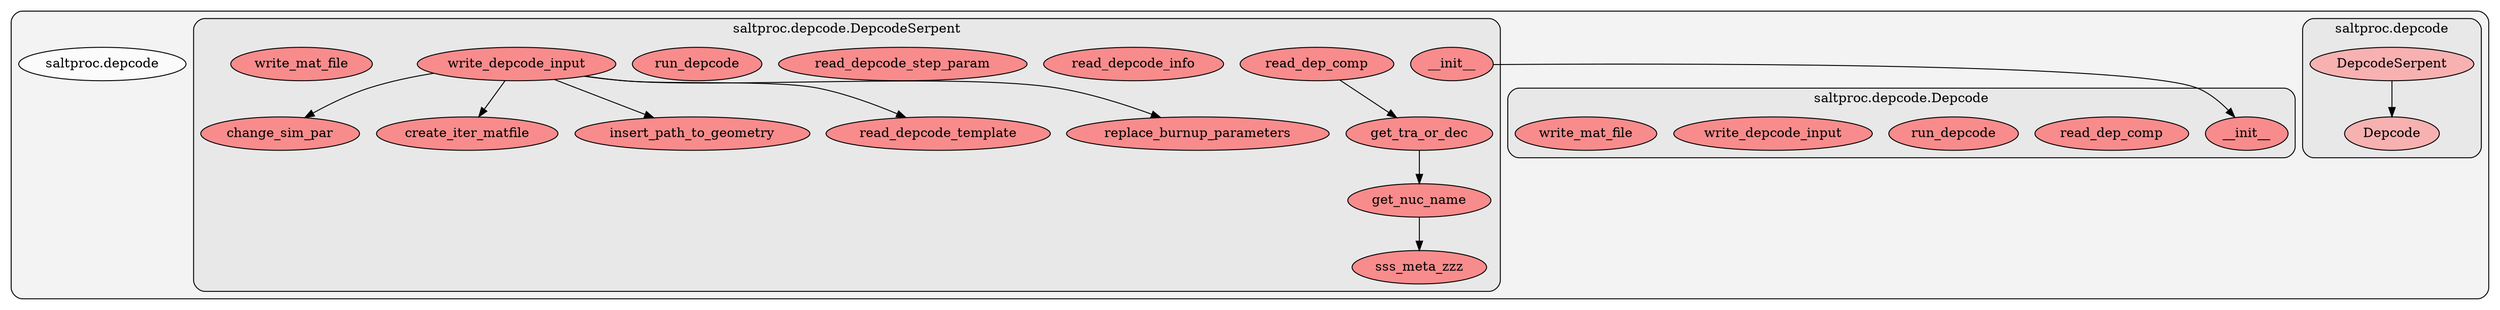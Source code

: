 digraph G {
    graph [rankdir=TB, clusterrank="local"];
    subgraph cluster_G {

        graph [style="filled,rounded", fillcolor="#80808018", label=""];
        saltproc__depcode [label="saltproc.depcode", style="filled", fillcolor="#ffffffb2", fontcolor="#000000", group="0"];
        subgraph cluster_saltproc__depcode {

            graph [style="filled,rounded", fillcolor="#80808018", label="saltproc.depcode"];
            saltproc__depcode__Depcode [label="Depcode", style="filled", fillcolor="#ff9999b2", fontcolor="#000000", group="0"];
            saltproc__depcode__DepcodeSerpent [label="DepcodeSerpent", style="filled", fillcolor="#ff9999b2", fontcolor="#000000", group="0"];
        }
        subgraph cluster_saltproc__depcode__Depcode {

            graph [style="filled,rounded", fillcolor="#80808018", label="saltproc.depcode.Depcode"];
            saltproc__depcode__Depcode____init__ [label="__init__", style="filled", fillcolor="#ff6565b2", fontcolor="#000000", group="0"];
            saltproc__depcode__Depcode__read_dep_comp [label="read_dep_comp", style="filled", fillcolor="#ff6565b2", fontcolor="#000000", group="0"];
            saltproc__depcode__Depcode__run_depcode [label="run_depcode", style="filled", fillcolor="#ff6565b2", fontcolor="#000000", group="0"];
            saltproc__depcode__Depcode__write_depcode_input [label="write_depcode_input", style="filled", fillcolor="#ff6565b2", fontcolor="#000000", group="0"];
            saltproc__depcode__Depcode__write_mat_file [label="write_mat_file", style="filled", fillcolor="#ff6565b2", fontcolor="#000000", group="0"];
        }
        subgraph cluster_saltproc__depcode__DepcodeSerpent {

            graph [style="filled,rounded", fillcolor="#80808018", label="saltproc.depcode.DepcodeSerpent"];
            saltproc__depcode__DepcodeSerpent____init__ [label="__init__", style="filled", fillcolor="#ff6565b2", fontcolor="#000000", group="0"];
            saltproc__depcode__DepcodeSerpent__change_sim_par [label="change_sim_par", style="filled", fillcolor="#ff6565b2", fontcolor="#000000", group="0"];
            saltproc__depcode__DepcodeSerpent__create_iter_matfile [label="create_iter_matfile", style="filled", fillcolor="#ff6565b2", fontcolor="#000000", group="0"];
            saltproc__depcode__DepcodeSerpent__get_nuc_name [label="get_nuc_name", style="filled", fillcolor="#ff6565b2", fontcolor="#000000", group="0"];
            saltproc__depcode__DepcodeSerpent__get_tra_or_dec [label="get_tra_or_dec", style="filled", fillcolor="#ff6565b2", fontcolor="#000000", group="0"];
            saltproc__depcode__DepcodeSerpent__insert_path_to_geometry [label="insert_path_to_geometry", style="filled", fillcolor="#ff6565b2", fontcolor="#000000", group="0"];
            saltproc__depcode__DepcodeSerpent__read_dep_comp [label="read_dep_comp", style="filled", fillcolor="#ff6565b2", fontcolor="#000000", group="0"];
            saltproc__depcode__DepcodeSerpent__read_depcode_info [label="read_depcode_info", style="filled", fillcolor="#ff6565b2", fontcolor="#000000", group="0"];
            saltproc__depcode__DepcodeSerpent__read_depcode_step_param [label="read_depcode_step_param", style="filled", fillcolor="#ff6565b2", fontcolor="#000000", group="0"];
            saltproc__depcode__DepcodeSerpent__read_depcode_template [label="read_depcode_template", style="filled", fillcolor="#ff6565b2", fontcolor="#000000", group="0"];
            saltproc__depcode__DepcodeSerpent__replace_burnup_parameters [label="replace_burnup_parameters", style="filled", fillcolor="#ff6565b2", fontcolor="#000000", group="0"];
            saltproc__depcode__DepcodeSerpent__run_depcode [label="run_depcode", style="filled", fillcolor="#ff6565b2", fontcolor="#000000", group="0"];
            saltproc__depcode__DepcodeSerpent__sss_meta_zzz [label="sss_meta_zzz", style="filled", fillcolor="#ff6565b2", fontcolor="#000000", group="0"];
            saltproc__depcode__DepcodeSerpent__write_depcode_input [label="write_depcode_input", style="filled", fillcolor="#ff6565b2", fontcolor="#000000", group="0"];
            saltproc__depcode__DepcodeSerpent__write_mat_file [label="write_mat_file", style="filled", fillcolor="#ff6565b2", fontcolor="#000000", group="0"];
        }
    }
        saltproc__depcode__DepcodeSerpent -> saltproc__depcode__Depcode [style="solid",  color="#000000"];
        saltproc__depcode__DepcodeSerpent____init__ -> saltproc__depcode__Depcode____init__ [style="solid",  color="#000000"];
        saltproc__depcode__DepcodeSerpent__get_nuc_name -> saltproc__depcode__DepcodeSerpent__sss_meta_zzz [style="solid",  color="#000000"];
        saltproc__depcode__DepcodeSerpent__get_tra_or_dec -> saltproc__depcode__DepcodeSerpent__get_nuc_name [style="solid",  color="#000000"];
        saltproc__depcode__DepcodeSerpent__read_dep_comp -> saltproc__depcode__DepcodeSerpent__get_tra_or_dec [style="solid",  color="#000000"];
        saltproc__depcode__DepcodeSerpent__write_depcode_input -> saltproc__depcode__DepcodeSerpent__replace_burnup_parameters [style="solid",  color="#000000"];
        saltproc__depcode__DepcodeSerpent__write_depcode_input -> saltproc__depcode__DepcodeSerpent__read_depcode_template [style="solid",  color="#000000"];
        saltproc__depcode__DepcodeSerpent__write_depcode_input -> saltproc__depcode__DepcodeSerpent__create_iter_matfile [style="solid",  color="#000000"];
        saltproc__depcode__DepcodeSerpent__write_depcode_input -> saltproc__depcode__DepcodeSerpent__change_sim_par [style="solid",  color="#000000"];
        saltproc__depcode__DepcodeSerpent__write_depcode_input -> saltproc__depcode__DepcodeSerpent__insert_path_to_geometry [style="solid",  color="#000000"];
    }
